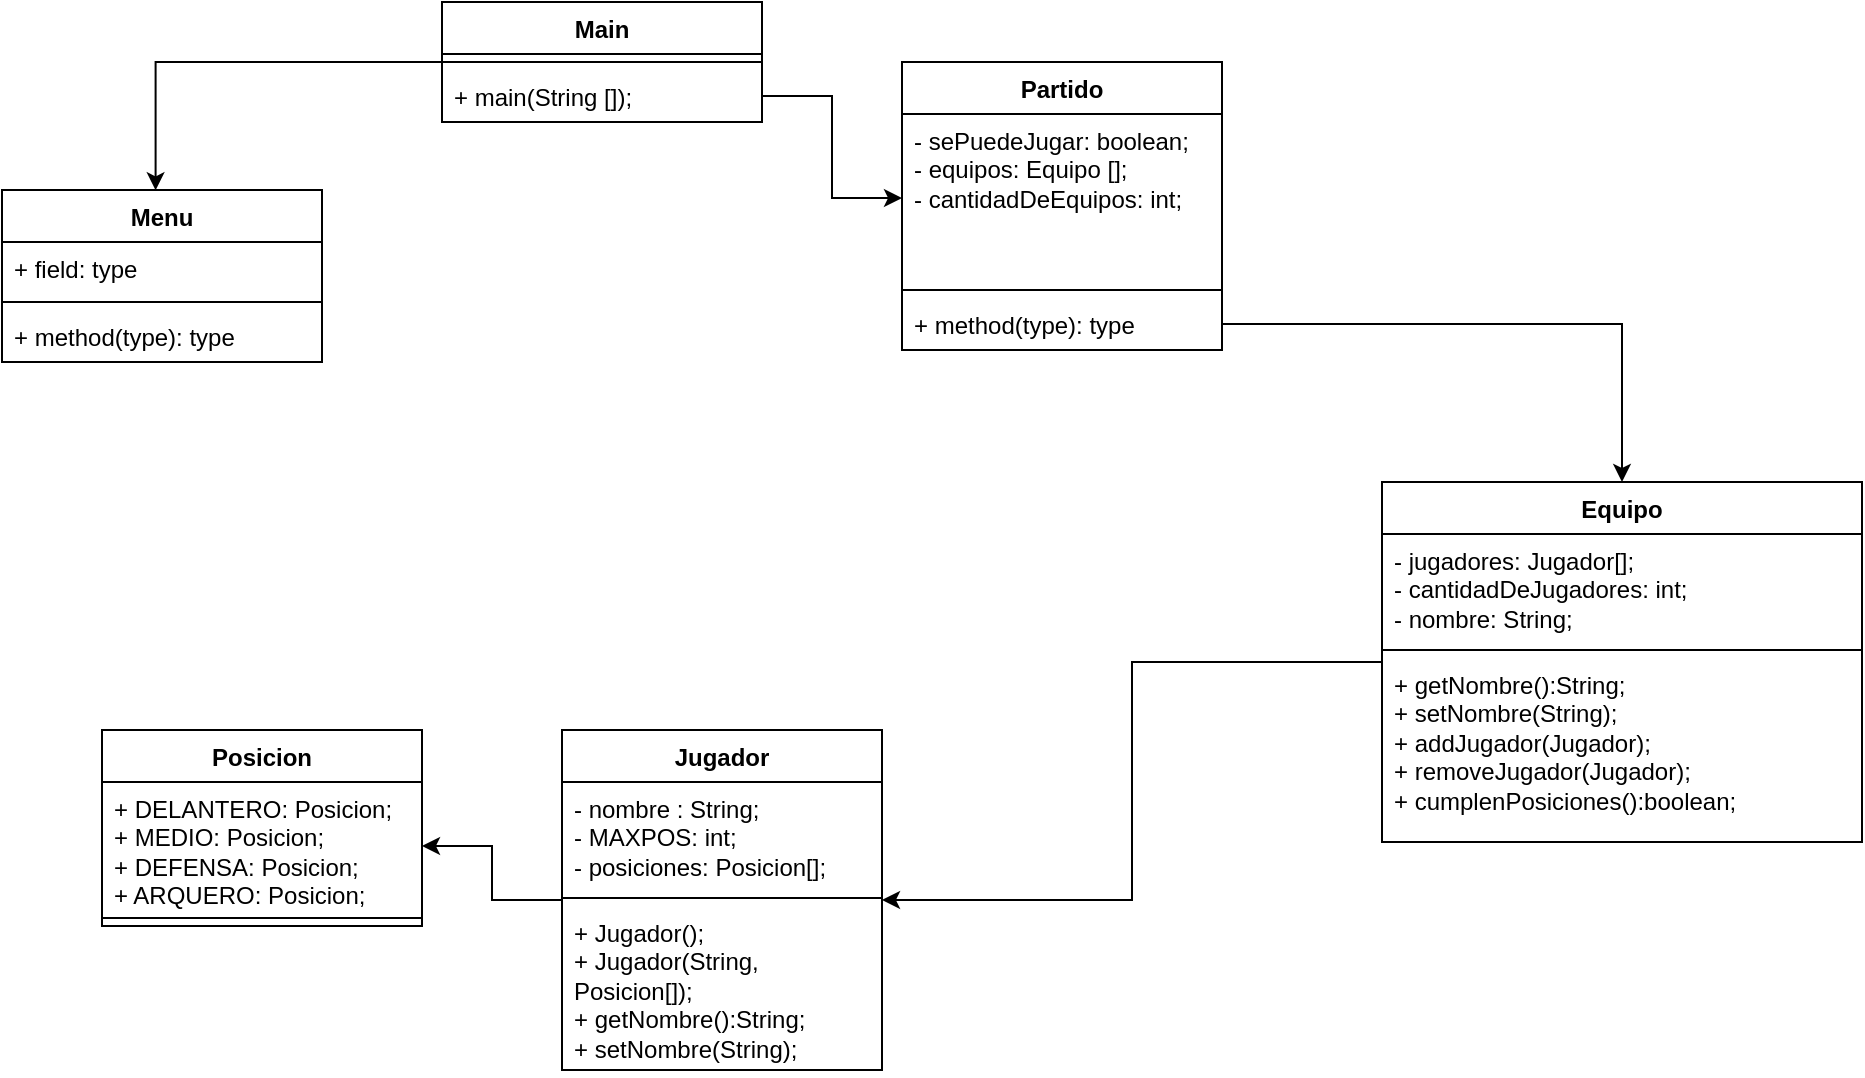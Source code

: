 <mxfile version="23.1.6" type="github">
  <diagram id="C5RBs43oDa-KdzZeNtuy" name="Page-1">
    <mxGraphModel dx="1011" dy="517" grid="1" gridSize="10" guides="1" tooltips="1" connect="1" arrows="1" fold="1" page="1" pageScale="1" pageWidth="1169" pageHeight="827" math="0" shadow="0">
      <root>
        <mxCell id="WIyWlLk6GJQsqaUBKTNV-0" />
        <mxCell id="WIyWlLk6GJQsqaUBKTNV-1" parent="WIyWlLk6GJQsqaUBKTNV-0" />
        <mxCell id="nXlbYkecGm8aFlWvITj7-0" value="Main" style="swimlane;fontStyle=1;align=center;verticalAlign=top;childLayout=stackLayout;horizontal=1;startSize=26;horizontalStack=0;resizeParent=1;resizeParentMax=0;resizeLast=0;collapsible=1;marginBottom=0;whiteSpace=wrap;html=1;" parent="WIyWlLk6GJQsqaUBKTNV-1" vertex="1">
          <mxGeometry x="360" y="50" width="160" height="60" as="geometry" />
        </mxCell>
        <mxCell id="nXlbYkecGm8aFlWvITj7-2" value="" style="line;strokeWidth=1;fillColor=none;align=left;verticalAlign=middle;spacingTop=-1;spacingLeft=3;spacingRight=3;rotatable=0;labelPosition=right;points=[];portConstraint=eastwest;strokeColor=inherit;" parent="nXlbYkecGm8aFlWvITj7-0" vertex="1">
          <mxGeometry y="26" width="160" height="8" as="geometry" />
        </mxCell>
        <mxCell id="nXlbYkecGm8aFlWvITj7-3" value="+ main(String []);" style="text;strokeColor=none;fillColor=none;align=left;verticalAlign=top;spacingLeft=4;spacingRight=4;overflow=hidden;rotatable=0;points=[[0,0.5],[1,0.5]];portConstraint=eastwest;whiteSpace=wrap;html=1;" parent="nXlbYkecGm8aFlWvITj7-0" vertex="1">
          <mxGeometry y="34" width="160" height="26" as="geometry" />
        </mxCell>
        <mxCell id="nXlbYkecGm8aFlWvITj7-4" value="Menu" style="swimlane;fontStyle=1;align=center;verticalAlign=top;childLayout=stackLayout;horizontal=1;startSize=26;horizontalStack=0;resizeParent=1;resizeParentMax=0;resizeLast=0;collapsible=1;marginBottom=0;whiteSpace=wrap;html=1;" parent="WIyWlLk6GJQsqaUBKTNV-1" vertex="1">
          <mxGeometry x="140" y="144" width="160" height="86" as="geometry" />
        </mxCell>
        <mxCell id="nXlbYkecGm8aFlWvITj7-5" value="+ field: type" style="text;strokeColor=none;fillColor=none;align=left;verticalAlign=top;spacingLeft=4;spacingRight=4;overflow=hidden;rotatable=0;points=[[0,0.5],[1,0.5]];portConstraint=eastwest;whiteSpace=wrap;html=1;" parent="nXlbYkecGm8aFlWvITj7-4" vertex="1">
          <mxGeometry y="26" width="160" height="26" as="geometry" />
        </mxCell>
        <mxCell id="nXlbYkecGm8aFlWvITj7-6" value="" style="line;strokeWidth=1;fillColor=none;align=left;verticalAlign=middle;spacingTop=-1;spacingLeft=3;spacingRight=3;rotatable=0;labelPosition=right;points=[];portConstraint=eastwest;strokeColor=inherit;" parent="nXlbYkecGm8aFlWvITj7-4" vertex="1">
          <mxGeometry y="52" width="160" height="8" as="geometry" />
        </mxCell>
        <mxCell id="nXlbYkecGm8aFlWvITj7-7" value="+ method(type): type" style="text;strokeColor=none;fillColor=none;align=left;verticalAlign=top;spacingLeft=4;spacingRight=4;overflow=hidden;rotatable=0;points=[[0,0.5],[1,0.5]];portConstraint=eastwest;whiteSpace=wrap;html=1;" parent="nXlbYkecGm8aFlWvITj7-4" vertex="1">
          <mxGeometry y="60" width="160" height="26" as="geometry" />
        </mxCell>
        <mxCell id="nXlbYkecGm8aFlWvITj7-8" value="Partido" style="swimlane;fontStyle=1;align=center;verticalAlign=top;childLayout=stackLayout;horizontal=1;startSize=26;horizontalStack=0;resizeParent=1;resizeParentMax=0;resizeLast=0;collapsible=1;marginBottom=0;whiteSpace=wrap;html=1;" parent="WIyWlLk6GJQsqaUBKTNV-1" vertex="1">
          <mxGeometry x="590" y="80" width="160" height="144" as="geometry" />
        </mxCell>
        <mxCell id="nXlbYkecGm8aFlWvITj7-9" value="- sePuedeJugar: boolean;&lt;br&gt;- equipos: Equipo [];&lt;br&gt;- cantidadDeEquipos: int;" style="text;strokeColor=none;fillColor=none;align=left;verticalAlign=top;spacingLeft=4;spacingRight=4;overflow=hidden;rotatable=0;points=[[0,0.5],[1,0.5]];portConstraint=eastwest;whiteSpace=wrap;html=1;" parent="nXlbYkecGm8aFlWvITj7-8" vertex="1">
          <mxGeometry y="26" width="160" height="84" as="geometry" />
        </mxCell>
        <mxCell id="nXlbYkecGm8aFlWvITj7-10" value="" style="line;strokeWidth=1;fillColor=none;align=left;verticalAlign=middle;spacingTop=-1;spacingLeft=3;spacingRight=3;rotatable=0;labelPosition=right;points=[];portConstraint=eastwest;strokeColor=inherit;" parent="nXlbYkecGm8aFlWvITj7-8" vertex="1">
          <mxGeometry y="110" width="160" height="8" as="geometry" />
        </mxCell>
        <mxCell id="nXlbYkecGm8aFlWvITj7-11" value="+ method(type): type" style="text;strokeColor=none;fillColor=none;align=left;verticalAlign=top;spacingLeft=4;spacingRight=4;overflow=hidden;rotatable=0;points=[[0,0.5],[1,0.5]];portConstraint=eastwest;whiteSpace=wrap;html=1;" parent="nXlbYkecGm8aFlWvITj7-8" vertex="1">
          <mxGeometry y="118" width="160" height="26" as="geometry" />
        </mxCell>
        <mxCell id="nXlbYkecGm8aFlWvITj7-27" style="edgeStyle=orthogonalEdgeStyle;rounded=0;orthogonalLoop=1;jettySize=auto;html=1;" parent="WIyWlLk6GJQsqaUBKTNV-1" source="nXlbYkecGm8aFlWvITj7-12" target="nXlbYkecGm8aFlWvITj7-16" edge="1">
          <mxGeometry relative="1" as="geometry" />
        </mxCell>
        <mxCell id="nXlbYkecGm8aFlWvITj7-12" value="Equipo" style="swimlane;fontStyle=1;align=center;verticalAlign=top;childLayout=stackLayout;horizontal=1;startSize=26;horizontalStack=0;resizeParent=1;resizeParentMax=0;resizeLast=0;collapsible=1;marginBottom=0;whiteSpace=wrap;html=1;" parent="WIyWlLk6GJQsqaUBKTNV-1" vertex="1">
          <mxGeometry x="830" y="290" width="240" height="180" as="geometry" />
        </mxCell>
        <mxCell id="nXlbYkecGm8aFlWvITj7-13" value="- jugadores: Jugador[];&lt;br&gt;- cantidadDeJugadores: int;&lt;br&gt;- nombre: String;" style="text;strokeColor=none;fillColor=none;align=left;verticalAlign=top;spacingLeft=4;spacingRight=4;overflow=hidden;rotatable=0;points=[[0,0.5],[1,0.5]];portConstraint=eastwest;whiteSpace=wrap;html=1;" parent="nXlbYkecGm8aFlWvITj7-12" vertex="1">
          <mxGeometry y="26" width="240" height="54" as="geometry" />
        </mxCell>
        <mxCell id="nXlbYkecGm8aFlWvITj7-14" value="" style="line;strokeWidth=1;fillColor=none;align=left;verticalAlign=middle;spacingTop=-1;spacingLeft=3;spacingRight=3;rotatable=0;labelPosition=right;points=[];portConstraint=eastwest;strokeColor=inherit;" parent="nXlbYkecGm8aFlWvITj7-12" vertex="1">
          <mxGeometry y="80" width="240" height="8" as="geometry" />
        </mxCell>
        <mxCell id="nXlbYkecGm8aFlWvITj7-15" value="+ getNombre():String;&lt;br&gt;+ setNombre(String);&lt;div&gt;+ addJugador(Jugador);&lt;/div&gt;&lt;div&gt;+ removeJugador(Jugador);&lt;/div&gt;&lt;div&gt;+ cumplenPosiciones():boolean;&lt;br&gt;&lt;/div&gt;" style="text;strokeColor=none;fillColor=none;align=left;verticalAlign=top;spacingLeft=4;spacingRight=4;overflow=hidden;rotatable=0;points=[[0,0.5],[1,0.5]];portConstraint=eastwest;whiteSpace=wrap;html=1;" parent="nXlbYkecGm8aFlWvITj7-12" vertex="1">
          <mxGeometry y="88" width="240" height="92" as="geometry" />
        </mxCell>
        <mxCell id="nXlbYkecGm8aFlWvITj7-28" style="edgeStyle=orthogonalEdgeStyle;rounded=0;orthogonalLoop=1;jettySize=auto;html=1;entryX=1;entryY=0.5;entryDx=0;entryDy=0;" parent="WIyWlLk6GJQsqaUBKTNV-1" source="nXlbYkecGm8aFlWvITj7-16" target="nXlbYkecGm8aFlWvITj7-21" edge="1">
          <mxGeometry relative="1" as="geometry" />
        </mxCell>
        <mxCell id="nXlbYkecGm8aFlWvITj7-16" value="Jugador" style="swimlane;fontStyle=1;align=center;verticalAlign=top;childLayout=stackLayout;horizontal=1;startSize=26;horizontalStack=0;resizeParent=1;resizeParentMax=0;resizeLast=0;collapsible=1;marginBottom=0;whiteSpace=wrap;html=1;" parent="WIyWlLk6GJQsqaUBKTNV-1" vertex="1">
          <mxGeometry x="420" y="414" width="160" height="170" as="geometry" />
        </mxCell>
        <mxCell id="nXlbYkecGm8aFlWvITj7-17" value="- nombre : String;&lt;br&gt;- MAXPOS: int;&lt;br&gt;- posiciones: Posicion[];" style="text;strokeColor=none;fillColor=none;align=left;verticalAlign=top;spacingLeft=4;spacingRight=4;overflow=hidden;rotatable=0;points=[[0,0.5],[1,0.5]];portConstraint=eastwest;whiteSpace=wrap;html=1;" parent="nXlbYkecGm8aFlWvITj7-16" vertex="1">
          <mxGeometry y="26" width="160" height="54" as="geometry" />
        </mxCell>
        <mxCell id="nXlbYkecGm8aFlWvITj7-18" value="" style="line;strokeWidth=1;fillColor=none;align=left;verticalAlign=middle;spacingTop=-1;spacingLeft=3;spacingRight=3;rotatable=0;labelPosition=right;points=[];portConstraint=eastwest;strokeColor=inherit;" parent="nXlbYkecGm8aFlWvITj7-16" vertex="1">
          <mxGeometry y="80" width="160" height="8" as="geometry" />
        </mxCell>
        <mxCell id="nXlbYkecGm8aFlWvITj7-19" value="+ Jugador();&lt;br&gt;+ Jugador(String, Posicion[]);&lt;div&gt;+ getNombre():String;&lt;/div&gt;&lt;div&gt;+ setNombre(String);&lt;br&gt;&lt;/div&gt;" style="text;strokeColor=none;fillColor=none;align=left;verticalAlign=top;spacingLeft=4;spacingRight=4;overflow=hidden;rotatable=0;points=[[0,0.5],[1,0.5]];portConstraint=eastwest;whiteSpace=wrap;html=1;" parent="nXlbYkecGm8aFlWvITj7-16" vertex="1">
          <mxGeometry y="88" width="160" height="82" as="geometry" />
        </mxCell>
        <mxCell id="nXlbYkecGm8aFlWvITj7-20" value="Posicion" style="swimlane;fontStyle=1;align=center;verticalAlign=top;childLayout=stackLayout;horizontal=1;startSize=26;horizontalStack=0;resizeParent=1;resizeParentMax=0;resizeLast=0;collapsible=1;marginBottom=0;whiteSpace=wrap;html=1;" parent="WIyWlLk6GJQsqaUBKTNV-1" vertex="1">
          <mxGeometry x="190" y="414" width="160" height="98" as="geometry" />
        </mxCell>
        <mxCell id="nXlbYkecGm8aFlWvITj7-21" value="+ DELANTERO: Posicion;&lt;br&gt;+ MEDIO: Posicion;&lt;br&gt;+ DEFENSA: Posicion;&lt;br&gt;+ ARQUERO: Posicion;" style="text;strokeColor=none;fillColor=none;align=left;verticalAlign=top;spacingLeft=4;spacingRight=4;overflow=hidden;rotatable=0;points=[[0,0.5],[1,0.5]];portConstraint=eastwest;whiteSpace=wrap;html=1;" parent="nXlbYkecGm8aFlWvITj7-20" vertex="1">
          <mxGeometry y="26" width="160" height="64" as="geometry" />
        </mxCell>
        <mxCell id="nXlbYkecGm8aFlWvITj7-22" value="" style="line;strokeWidth=1;fillColor=none;align=left;verticalAlign=middle;spacingTop=-1;spacingLeft=3;spacingRight=3;rotatable=0;labelPosition=right;points=[];portConstraint=eastwest;strokeColor=inherit;" parent="nXlbYkecGm8aFlWvITj7-20" vertex="1">
          <mxGeometry y="90" width="160" height="8" as="geometry" />
        </mxCell>
        <mxCell id="nXlbYkecGm8aFlWvITj7-24" style="edgeStyle=orthogonalEdgeStyle;rounded=0;orthogonalLoop=1;jettySize=auto;html=1;entryX=0;entryY=0.5;entryDx=0;entryDy=0;" parent="WIyWlLk6GJQsqaUBKTNV-1" source="nXlbYkecGm8aFlWvITj7-3" target="nXlbYkecGm8aFlWvITj7-9" edge="1">
          <mxGeometry relative="1" as="geometry" />
        </mxCell>
        <mxCell id="nXlbYkecGm8aFlWvITj7-25" style="edgeStyle=orthogonalEdgeStyle;rounded=0;orthogonalLoop=1;jettySize=auto;html=1;entryX=0.48;entryY=0.002;entryDx=0;entryDy=0;entryPerimeter=0;" parent="WIyWlLk6GJQsqaUBKTNV-1" source="nXlbYkecGm8aFlWvITj7-0" target="nXlbYkecGm8aFlWvITj7-4" edge="1">
          <mxGeometry relative="1" as="geometry" />
        </mxCell>
        <mxCell id="nXlbYkecGm8aFlWvITj7-26" style="edgeStyle=orthogonalEdgeStyle;rounded=0;orthogonalLoop=1;jettySize=auto;html=1;entryX=0.5;entryY=0;entryDx=0;entryDy=0;" parent="WIyWlLk6GJQsqaUBKTNV-1" source="nXlbYkecGm8aFlWvITj7-11" target="nXlbYkecGm8aFlWvITj7-12" edge="1">
          <mxGeometry relative="1" as="geometry" />
        </mxCell>
      </root>
    </mxGraphModel>
  </diagram>
</mxfile>
